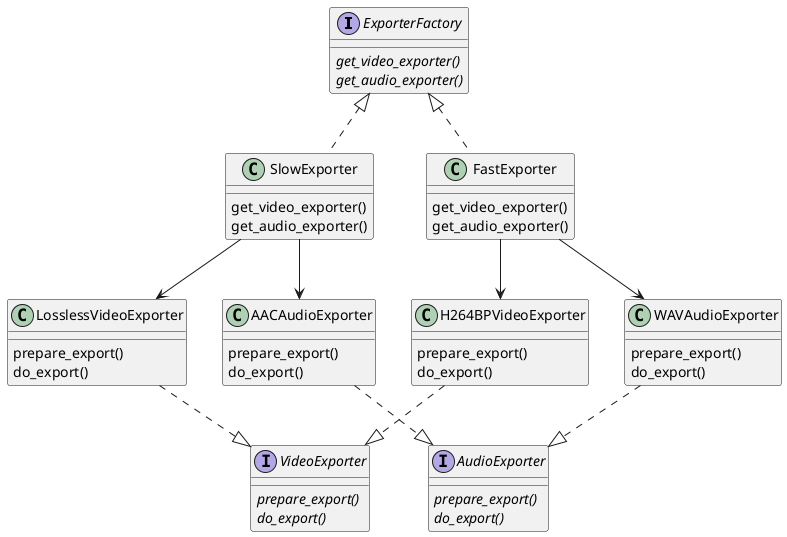 @startuml
Interface ExporterFactory {
{abstract} get_video_exporter()
{abstract} get_audio_exporter()
}

class FastExporter {
get_video_exporter()
get_audio_exporter()
}


class SlowExporter {
get_video_exporter()
get_audio_exporter()
}

interface VideoExporter {
{abstract} prepare_export()
{abstract} do_export()
}


interface AudioExporter {
{abstract} prepare_export()
{abstract} do_export()
}


class LosslessVideoExporter {
prepare_export()
do_export()
}


class H264BPVideoExporter {
prepare_export()
do_export()
}

class AACAudioExporter {
prepare_export()
do_export()
}

class WAVAudioExporter {
prepare_export()
do_export()
}


' Connections
SlowExporter .up.|> ExporterFactory
FastExporter .up.|> ExporterFactory

LosslessVideoExporter .down.|> VideoExporter
H264BPVideoExporter .down.|> VideoExporter
AACAudioExporter .down.|> AudioExporter
WAVAudioExporter .down.|> AudioExporter

FastExporter --> H264BPVideoExporter
FastExporter --> WAVAudioExporter

SlowExporter --> LosslessVideoExporter
SlowExporter --> AACAudioExporter


@enduml

